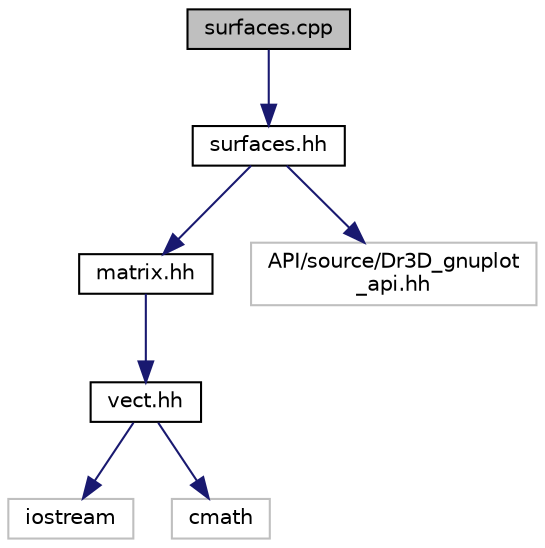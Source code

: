 digraph "surfaces.cpp"
{
  edge [fontname="Helvetica",fontsize="10",labelfontname="Helvetica",labelfontsize="10"];
  node [fontname="Helvetica",fontsize="10",shape=record];
  Node0 [label="surfaces.cpp",height=0.2,width=0.4,color="black", fillcolor="grey75", style="filled", fontcolor="black"];
  Node0 -> Node1 [color="midnightblue",fontsize="10",style="solid",fontname="Helvetica"];
  Node1 [label="surfaces.hh",height=0.2,width=0.4,color="black", fillcolor="white", style="filled",URL="$surfaces_8hh.html"];
  Node1 -> Node2 [color="midnightblue",fontsize="10",style="solid",fontname="Helvetica"];
  Node2 [label="matrix.hh",height=0.2,width=0.4,color="black", fillcolor="white", style="filled",URL="$matrix_8hh.html"];
  Node2 -> Node3 [color="midnightblue",fontsize="10",style="solid",fontname="Helvetica"];
  Node3 [label="vect.hh",height=0.2,width=0.4,color="black", fillcolor="white", style="filled",URL="$vect_8hh.html"];
  Node3 -> Node4 [color="midnightblue",fontsize="10",style="solid",fontname="Helvetica"];
  Node4 [label="iostream",height=0.2,width=0.4,color="grey75", fillcolor="white", style="filled"];
  Node3 -> Node5 [color="midnightblue",fontsize="10",style="solid",fontname="Helvetica"];
  Node5 [label="cmath",height=0.2,width=0.4,color="grey75", fillcolor="white", style="filled"];
  Node1 -> Node6 [color="midnightblue",fontsize="10",style="solid",fontname="Helvetica"];
  Node6 [label="API/source/Dr3D_gnuplot\l_api.hh",height=0.2,width=0.4,color="grey75", fillcolor="white", style="filled"];
}
